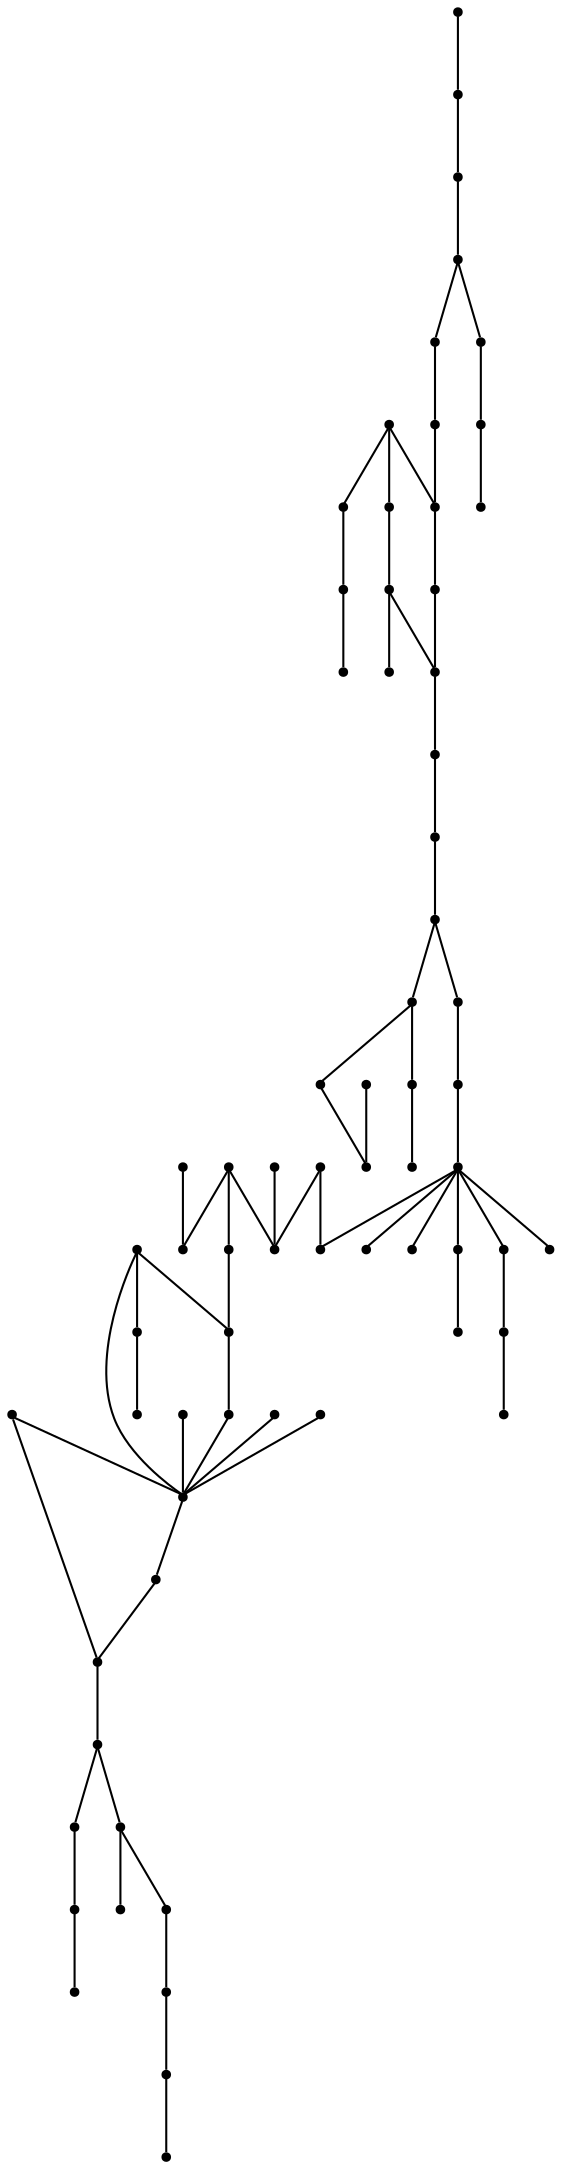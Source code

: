 graph {
  node [shape=point,comment="{\"directed\":false,\"doi\":\"10.4230/LIPIcs.GD.2024.32\",\"figure\":\"13 (3)\"}"]

  v0 [pos="1903.698026874187,1385.3990686203997"]
  v1 [pos="1943.5597493981854,1265.8428340506457"]
  v2 [pos="1863.9035887104299,1385.3319275572662"]
  v3 [pos="1903.765311234428,1265.775692987512"]
  v4 [pos="1863.8364315417962,1265.8428340506457"]
  v5 [pos="1824.0419933780388,1265.775692987512"]
  v6 [pos="1823.974709017798,1385.3990686203997"]
  v7 [pos="1794.0784489227008,1265.8428340506457"]
  v8 [pos="1744.3186755216495,1385.3319275572662"]
  v9 [pos="1774.1476512565055,1385.3990686203997"]
  v10 [pos="1724.320593495213,1265.8428340506457"]
  v11 [pos="1724.320593495213,1385.3990686203997"]
  v12 [pos="1684.4588709712148,1385.3990686203997"]
  v13 [pos="1644.5972756388237,1265.8428340506457"]
  v14 [pos="1664.5280733050192,1385.3990686203997"]
  v15 [pos="1644.5972756388237,1385.3990686203997"]
  v16 [pos="1624.6664779726282,1385.3990686203997"]
  v17 [pos="1604.7356803064329,1385.3990686203997"]
  v18 [pos="1564.8739577824344,1385.3990686203997"]
  v19 [pos="1525.0123624500434,1265.8428340506457"]
  v20 [pos="1564.8068006138008,1265.9102294359882"]
  v21 [pos="1485.0834827574115,1385.4664640057422"]
  v22 [pos="1525.0123624500436,1385.3990686203997"]
  v23 [pos="1485.1507671176525,1265.8428340506457"]
  v24 [pos="1435.390866524994,1385.3319275572662"]
  v25 [pos="1455.3217913827966,1265.7756929875122"]
  v26 [pos="1405.427322069656,1385.3990686203997"]
  v27 [pos="1405.427322069656,1265.8428340506457"]
  v28 [pos="1365.565726737265,1385.3990686203997"]
  v29 [pos="1365.565726737265,1265.8428340506457"]
  v30 [pos="1325.7041314048743,1385.3990686203997"]
  v31 [pos="1345.7022134313106,1265.775692987512"]
  v32 [pos="1285.775251712242,1265.9102294359882"]
  v33 [pos="1245.9808135484848,1385.3990686203997"]
  v34 [pos="1285.8425360724832,1385.3990686203997"]
  v35 [pos="1305.7732065470714,1385.3990686203997"]
  v36 [pos="1265.9116112146803,1385.3990686203997"]
  v37 [pos="1206.1190910244868,1265.8428340506457"]
  v38 [pos="1166.2574956920955,1385.3990686203997"]
  v39 [pos="1206.0519338558527,1385.4664640057422"]
  v40 [pos="1126.3286159994634,1265.9102294359882"]
  v41 [pos="1126.3286159994636,1385.4664640057422"]
  v42 [pos="1166.2574956920955,1265.8428340506457"]
  v43 [pos="1086.5343050273136,1265.8428340506457"]
  v44 [pos="1046.6725666043644,1385.3990686203997"]
  v45 [pos="1086.4668934754654,1385.4664640057422"]
  v46 [pos="1046.6052822441234,1265.9102294359882"]
  v47 [pos="1006.8109712719735,1265.8428340506457"]
  v48 [pos="1006.7436869117324,1385.4664640057422"]
  v49 [pos="966.8819643877341,1385.4664640057422"]
  v50 [pos="927.0203690553432,1265.9102294359882"]
  v51 [pos="927.0203690553432,1385.4664640057422"]
  v52 [pos="966.9492487479753,1265.8428340506457"]
  v53 [pos="887.1587101271485,1265.9102294359882"]
  v54 [pos="887.1587101271485,1385.4664640057422"]
  v55 [pos="847.2970511989539,1265.9102294359882"]
  v56 [pos="847.2970511989539,1385.4664640057422"]
  v57 [pos="807.3681715063218,1265.9773704991217"]
  v58 [pos="767.5065125781272,1385.5336050688757"]
  v59 [pos="807.3681715063218,1385.5336050688757"]
  v60 [pos="767.5065125781272,1265.9773704991217"]
  v61 [pos="737.6102524830303,1265.9773704991217"]
  v62 [pos="727.6448536499325,1385.5336050688757"]
  v63 [pos="707.7140559837371,1265.9773704991217"]
  v64 [pos="687.7831947217379,1385.5336050688757"]
  v65 [pos="687.783194721738,1265.9773704991217"]
  v66 [pos="647.9215357935434,1265.9773704991217"]
  v67 [pos="647.9888201537843,1385.4664640057422"]
  v68 [pos="608.0599404611523,1265.9773704991217"]

  v0 -- v1 [id="-1",pos="1903.698026874187,1385.3990686203997 1943.5597493981854,1265.8428340506457 1943.5597493981854,1265.8428340506457 1943.5597493981854,1265.8428340506457"]
  v68 -- v67 [id="-2",pos="608.0599404611523,1265.9773704991217 647.9888201537843,1385.4664640057422 647.9888201537843,1385.4664640057422 647.9888201537843,1385.4664640057422"]
  v67 -- v65 [id="-3",pos="647.9888201537843,1385.4664640057422 687.783194721738,1265.9773704991217 687.783194721738,1265.9773704991217 687.783194721738,1265.9773704991217"]
  v64 -- v66 [id="-4",pos="687.7831947217379,1385.5336050688757 647.9215357935434,1265.9773704991217 647.9215357935434,1265.9773704991217 647.9215357935434,1265.9773704991217"]
  v65 -- v62 [id="-5",pos="687.783194721738,1265.9773704991217 727.6448536499325,1385.5336050688757 727.6448536499325,1385.5336050688757 727.6448536499325,1385.5336050688757"]
  v63 -- v64 [id="-6",pos="707.7140559837371,1265.9773704991217 687.7831947217379,1385.5336050688757 687.7831947217379,1385.5336050688757 687.7831947217379,1385.5336050688757"]
  v62 -- v60 [id="-7",pos="727.6448536499325,1385.5336050688757 767.5065125781272,1265.9773704991217 767.5065125781272,1265.9773704991217 767.5065125781272,1265.9773704991217"]
  v62 -- v63 [id="-8",pos="727.6448536499325,1385.5336050688757 707.7140559837371,1265.9773704991217 707.7140559837371,1265.9773704991217 707.7140559837371,1265.9773704991217"]
  v58 -- v61 [id="-9",pos="767.5065125781272,1385.5336050688757 737.6102524830303,1265.9773704991217 737.6102524830303,1265.9773704991217 737.6102524830303,1265.9773704991217"]
  v60 -- v59 [id="-10",pos="767.5065125781272,1265.9773704991217 807.3681715063218,1385.5336050688757 807.3681715063218,1385.5336050688757 807.3681715063218,1385.5336050688757"]
  v59 -- v55 [id="-11",pos="807.3681715063218,1385.5336050688757 847.2970511989539,1265.9102294359882 847.2970511989539,1265.9102294359882 847.2970511989539,1265.9102294359882"]
  v57 -- v58 [id="-12",pos="807.3681715063218,1265.9773704991217 767.5065125781272,1385.5336050688757 767.5065125781272,1385.5336050688757 767.5065125781272,1385.5336050688757"]
  v56 -- v57 [id="-13",pos="847.2970511989539,1385.4664640057422 807.3681715063218,1265.9773704991217 807.3681715063218,1265.9773704991217 807.3681715063218,1265.9773704991217"]
  v56 -- v55 [id="-14",pos="847.2970511989539,1385.4664640057422 847.2970511989539,1265.9102294359882 847.2970511989539,1265.9102294359882 847.2970511989539,1265.9102294359882"]
  v56 -- v53 [id="-15",pos="847.2970511989539,1385.4664640057422 887.1587101271485,1265.9102294359882 887.1587101271485,1265.9102294359882 887.1587101271485,1265.9102294359882"]
  v55 -- v54 [id="-16",pos="847.2970511989539,1265.9102294359882 887.1587101271485,1385.4664640057422 887.1587101271485,1385.4664640057422 887.1587101271485,1385.4664640057422"]
  v54 -- v50 [id="-17",pos="887.1587101271485,1385.4664640057422 927.0203690553432,1265.9102294359882 927.0203690553432,1265.9102294359882 927.0203690553432,1265.9102294359882"]
  v53 -- v51 [id="-18",pos="887.1587101271485,1265.9102294359882 927.0203690553432,1385.4664640057422 927.0203690553432,1385.4664640057422 927.0203690553432,1385.4664640057422"]
  v51 -- v50 [id="-19",pos="927.0203690553432,1385.4664640057422 927.0203690553432,1265.9102294359882 927.0203690553432,1265.9102294359882 927.0203690553432,1265.9102294359882"]
  v51 -- v52 [id="-20",pos="927.0203690553432,1385.4664640057422 966.9492487479753,1265.8428340506457 966.9492487479753,1265.8428340506457 966.9492487479753,1265.8428340506457"]
  v50 -- v48 [id="-21",pos="927.0203690553432,1265.9102294359882 1006.7436869117324,1385.4664640057422 1006.7436869117324,1385.4664640057422 1006.7436869117324,1385.4664640057422"]
  v49 -- v47 [id="-22",pos="966.8819643877341,1385.4664640057422 1006.8109712719735,1265.8428340506457 1006.8109712719735,1265.8428340506457 1006.8109712719735,1265.8428340506457"]
  v48 -- v46 [id="-23",pos="1006.7436869117324,1385.4664640057422 1046.6052822441234,1265.9102294359882 1046.6052822441234,1265.9102294359882 1046.6052822441234,1265.9102294359882"]
  v44 -- v47 [id="-24",pos="1046.6725666043644,1385.3990686203997 1006.8109712719735,1265.8428340506457 1006.8109712719735,1265.8428340506457 1006.8109712719735,1265.8428340506457"]
  v46 -- v45 [id="-25",pos="1046.6052822441234,1265.9102294359882 1086.4668934754654,1385.4664640057422 1086.4668934754654,1385.4664640057422 1086.4668934754654,1385.4664640057422"]
  v45 -- v43 [id="-26",pos="1086.4668934754654,1385.4664640057422 1086.5343050273136,1265.8428340506457 1086.5343050273136,1265.8428340506457 1086.5343050273136,1265.8428340506457"]
  v45 -- v40 [id="-27",pos="1086.4668934754654,1385.4664640057422 1126.3286159994634,1265.9102294359882 1126.3286159994634,1265.9102294359882 1126.3286159994634,1265.9102294359882"]
  v43 -- v41 [id="-28",pos="1086.5343050273136,1265.8428340506457 1126.3286159994636,1385.4664640057422 1126.3286159994636,1385.4664640057422 1126.3286159994636,1385.4664640057422"]
  v43 -- v44 [id="-29",pos="1086.5343050273136,1265.8428340506457 1046.6725666043644,1385.3990686203997 1046.6725666043644,1385.3990686203997 1046.6725666043644,1385.3990686203997"]
  v41 -- v42 [id="-30",pos="1126.3286159994636,1385.4664640057422 1166.2574956920955,1265.8428340506457 1166.2574956920955,1265.8428340506457 1166.2574956920955,1265.8428340506457"]
  v40 -- v39 [id="-31",pos="1126.3286159994634,1265.9102294359882 1206.0519338558527,1385.4664640057422 1206.0519338558527,1385.4664640057422 1206.0519338558527,1385.4664640057422"]
  v39 -- v32 [id="-32",pos="1206.0519338558527,1385.4664640057422 1285.775251712242,1265.9102294359882 1285.775251712242,1265.9102294359882 1285.775251712242,1265.9102294359882"]
  v37 -- v38 [id="-33",pos="1206.1190910244868,1265.8428340506457 1166.2574956920955,1385.3990686203997 1166.2574956920955,1385.3990686203997 1166.2574956920955,1385.3990686203997"]
  v33 -- v37 [id="-34",pos="1245.9808135484848,1385.3990686203997 1206.1190910244868,1265.8428340506457 1206.1190910244868,1265.8428340506457 1206.1190910244868,1265.8428340506457"]
  v32 -- v36 [id="-35",pos="1285.775251712242,1265.9102294359882 1265.9116112146803,1385.3990686203997 1265.9116112146803,1385.3990686203997 1265.9116112146803,1385.3990686203997"]
  v32 -- v35 [id="-36",pos="1285.775251712242,1265.9102294359882 1305.7732065470714,1385.3990686203997 1305.7732065470714,1385.3990686203997 1305.7732065470714,1385.3990686203997"]
  v32 -- v34 [id="-37",pos="1285.775251712242,1265.9102294359882 1285.8425360724832,1385.3990686203997 1285.8425360724832,1385.3990686203997 1285.8425360724832,1385.3990686203997"]
  v32 -- v33 [id="-38",pos="1285.775251712242,1265.9102294359882 1245.9808135484848,1385.3990686203997 1245.9808135484848,1385.3990686203997 1245.9808135484848,1385.3990686203997"]
  v32 -- v30 [id="-39",pos="1285.775251712242,1265.9102294359882 1325.7041314048743,1385.3990686203997 1325.7041314048743,1385.3990686203997 1325.7041314048743,1385.3990686203997"]
  v32 -- v28 [id="-40",pos="1285.775251712242,1265.9102294359882 1365.565726737265,1385.3990686203997 1365.565726737265,1385.3990686203997 1365.565726737265,1385.3990686203997"]
  v30 -- v31 [id="-41",pos="1325.7041314048743,1385.3990686203997 1345.7022134313106,1265.775692987512 1345.7022134313106,1265.775692987512 1345.7022134313106,1265.775692987512"]
  v29 -- v26 [id="-42",pos="1365.565726737265,1265.8428340506457 1405.427322069656,1385.3990686203997 1405.427322069656,1385.3990686203997 1405.427322069656,1385.3990686203997"]
  v27 -- v28 [id="-43",pos="1405.427322069656,1265.8428340506457 1365.565726737265,1385.3990686203997 1365.565726737265,1385.3990686203997 1365.565726737265,1385.3990686203997"]
  v27 -- v24 [id="-44",pos="1405.427322069656,1265.8428340506457 1435.390866524994,1385.3319275572662 1435.390866524994,1385.3319275572662 1435.390866524994,1385.3319275572662"]
  v25 -- v22 [id="-45",pos="1455.3217913827966,1265.7756929875122 1525.0123624500436,1385.3990686203997 1525.0123624500436,1385.3990686203997 1525.0123624500436,1385.3990686203997"]
  v25 -- v26 [id="-46",pos="1455.3217913827966,1265.7756929875122 1405.427322069656,1385.3990686203997 1405.427322069656,1385.3990686203997 1405.427322069656,1385.3990686203997"]
  v25 -- v24 [id="-47",pos="1455.3217913827966,1265.7756929875122 1435.390866524994,1385.3319275572662 1435.390866524994,1385.3319275572662 1435.390866524994,1385.3319275572662"]
  v23 -- v24 [id="-48",pos="1485.1507671176525,1265.8428340506457 1435.390866524994,1385.3319275572662 1435.390866524994,1385.3319275572662 1435.390866524994,1385.3319275572662"]
  v22 -- v20 [id="-49",pos="1525.0123624500436,1385.3990686203997 1564.8068006138008,1265.9102294359882 1564.8068006138008,1265.9102294359882 1564.8068006138008,1265.9102294359882"]
  v19 -- v21 [id="-50",pos="1525.0123624500434,1265.8428340506457 1485.0834827574115,1385.4664640057422 1485.0834827574115,1385.4664640057422 1485.0834827574115,1385.4664640057422"]
  v20 -- v17 [id="-51",pos="1564.8068006138008,1265.9102294359882 1604.7356803064329,1385.3990686203997 1604.7356803064329,1385.3990686203997 1604.7356803064329,1385.3990686203997"]
  v18 -- v20 [id="-52",pos="1564.8739577824344,1385.3990686203997 1564.8068006138008,1265.9102294359882 1564.8068006138008,1265.9102294359882 1564.8068006138008,1265.9102294359882"]
  v18 -- v19 [id="-53",pos="1564.8739577824344,1385.3990686203997 1525.0123624500434,1265.8428340506457 1525.0123624500434,1265.8428340506457 1525.0123624500434,1265.8428340506457"]
  v18 -- v13 [id="-54",pos="1564.8739577824344,1385.3990686203997 1644.5972756388237,1265.8428340506457 1644.5972756388237,1265.8428340506457 1644.5972756388237,1265.8428340506457"]
  v17 -- v13 [id="-55",pos="1604.7356803064329,1385.3990686203997 1644.5972756388237,1265.8428340506457 1644.5972756388237,1265.8428340506457 1644.5972756388237,1265.8428340506457"]
  v16 -- v13 [id="-56",pos="1624.6664779726282,1385.3990686203997 1644.5972756388237,1265.8428340506457 1644.5972756388237,1265.8428340506457 1644.5972756388237,1265.8428340506457"]
  v13 -- v11 [id="-57",pos="1644.5972756388237,1265.8428340506457 1724.320593495213,1385.3990686203997 1724.320593495213,1385.3990686203997 1724.320593495213,1385.3990686203997"]
  v15 -- v13 [id="-58",pos="1644.5972756388237,1385.3990686203997 1644.5972756388237,1265.8428340506457 1644.5972756388237,1265.8428340506457 1644.5972756388237,1265.8428340506457"]
  v14 -- v13 [id="-59",pos="1664.5280733050192,1385.3990686203997 1644.5972756388237,1265.8428340506457 1644.5972756388237,1265.8428340506457 1644.5972756388237,1265.8428340506457"]
  v12 -- v10 [id="-60",pos="1684.4588709712148,1385.3990686203997 1724.320593495213,1265.8428340506457 1724.320593495213,1265.8428340506457 1724.320593495213,1265.8428340506457"]
  v12 -- v13 [id="-61",pos="1684.4588709712148,1385.3990686203997 1644.5972756388237,1265.8428340506457 1644.5972756388237,1265.8428340506457 1644.5972756388237,1265.8428340506457"]
  v11 -- v10 [id="-62",pos="1724.320593495213,1385.3990686203997 1724.320593495213,1265.8428340506457 1724.320593495213,1265.8428340506457 1724.320593495213,1265.8428340506457"]
  v10 -- v9 [id="-63",pos="1724.320593495213,1265.8428340506457 1774.1476512565055,1385.3990686203997 1774.1476512565055,1385.3990686203997 1774.1476512565055,1385.3990686203997"]
  v9 -- v5 [id="-64",pos="1774.1476512565055,1385.3990686203997 1824.0419933780388,1265.775692987512 1824.0419933780388,1265.775692987512 1824.0419933780388,1265.775692987512"]
  v9 -- v7 [id="-65",pos="1774.1476512565055,1385.3990686203997 1794.0784489227008,1265.8428340506457 1794.0784489227008,1265.8428340506457 1794.0784489227008,1265.8428340506457"]
  v7 -- v8 [id="-66",pos="1794.0784489227008,1265.8428340506457 1744.3186755216495,1385.3319275572662 1744.3186755216495,1385.3319275572662 1744.3186755216495,1385.3319275572662"]
  v7 -- v6 [id="-67",pos="1794.0784489227008,1265.8428340506457 1823.974709017798,1385.3990686203997 1823.974709017798,1385.3990686203997 1823.974709017798,1385.3990686203997"]
  v6 -- v4 [id="-68",pos="1823.974709017798,1385.3990686203997 1863.8364315417962,1265.8428340506457 1863.8364315417962,1265.8428340506457 1863.8364315417962,1265.8428340506457"]
  v5 -- v2 [id="-69",pos="1824.0419933780388,1265.775692987512 1863.9035887104299,1385.3319275572662 1863.9035887104299,1385.3319275572662 1863.9035887104299,1385.3319275572662"]
  v4 -- v0 [id="-70",pos="1863.8364315417962,1265.8428340506457 1903.698026874187,1385.3990686203997 1903.698026874187,1385.3990686203997 1903.698026874187,1385.3990686203997"]
  v2 -- v3 [id="-71",pos="1863.9035887104299,1385.3319275572662 1903.765311234428,1265.775692987512 1903.765311234428,1265.775692987512 1903.765311234428,1265.775692987512"]
}